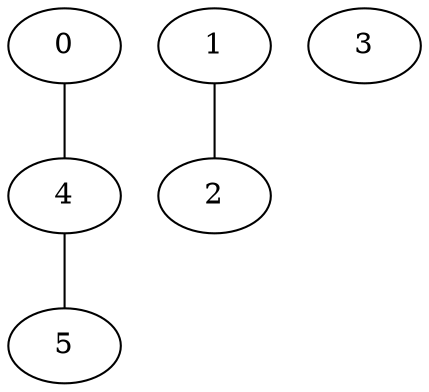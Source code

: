 graph "sampletest150-mod2_image3.bmp" {
	0	 [type=corner,
		x=123,
		y=421];
	4	 [type=intersection,
		x=423,
		y=411];
	0 -- 4	 [angle0="379.76",
		angle1="-.03",
		frequency=2,
		type0=arc,
		type1=line];
	1	 [type=corner,
		x=426,
		y=338];
	2	 [type=corner,
		x=117,
		y=349];
	1 -- 2	 [angle0="-.04",
		angle1="323.42",
		frequency=2,
		type0=line,
		type1=arc];
	3	 [type=circle,
		x=248,
		y=297];
	5	 [type=endpoint,
		x=462,
		y=423];
	4 -- 5	 [angle0=".30",
		frequency=1,
		type0=line];
}
